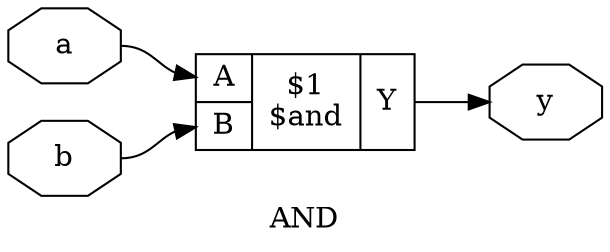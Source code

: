 digraph "AND" {
label="AND";
rankdir="LR";
remincross=true;
n1 [ shape=octagon, label="a", color="black", fontcolor="black"];
n2 [ shape=octagon, label="b", color="black", fontcolor="black"];
n3 [ shape=octagon, label="y", color="black", fontcolor="black"];
c7 [ shape=record, label="{{<p4> A|<p5> B}|$1\n$and|{<p6> Y}}",  ];
n1:e -> c7:p4:w [color="black", fontcolor="black", label=""];
n2:e -> c7:p5:w [color="black", fontcolor="black", label=""];
c7:p6:e -> n3:w [color="black", fontcolor="black", label=""];
}
